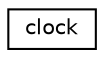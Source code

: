 digraph "Graphical Class Hierarchy"
{
 // INTERACTIVE_SVG=YES
 // LATEX_PDF_SIZE
  edge [fontname="Helvetica",fontsize="10",labelfontname="Helvetica",labelfontsize="10"];
  node [fontname="Helvetica",fontsize="10",shape=record];
  rankdir="LR";
  Node0 [label="clock",height=0.2,width=0.4,color="black", fillcolor="white", style="filled",URL="$structmpp__mod_1_1clock.html",tooltip="a clock contains an array of event profiles for a region"];
}

